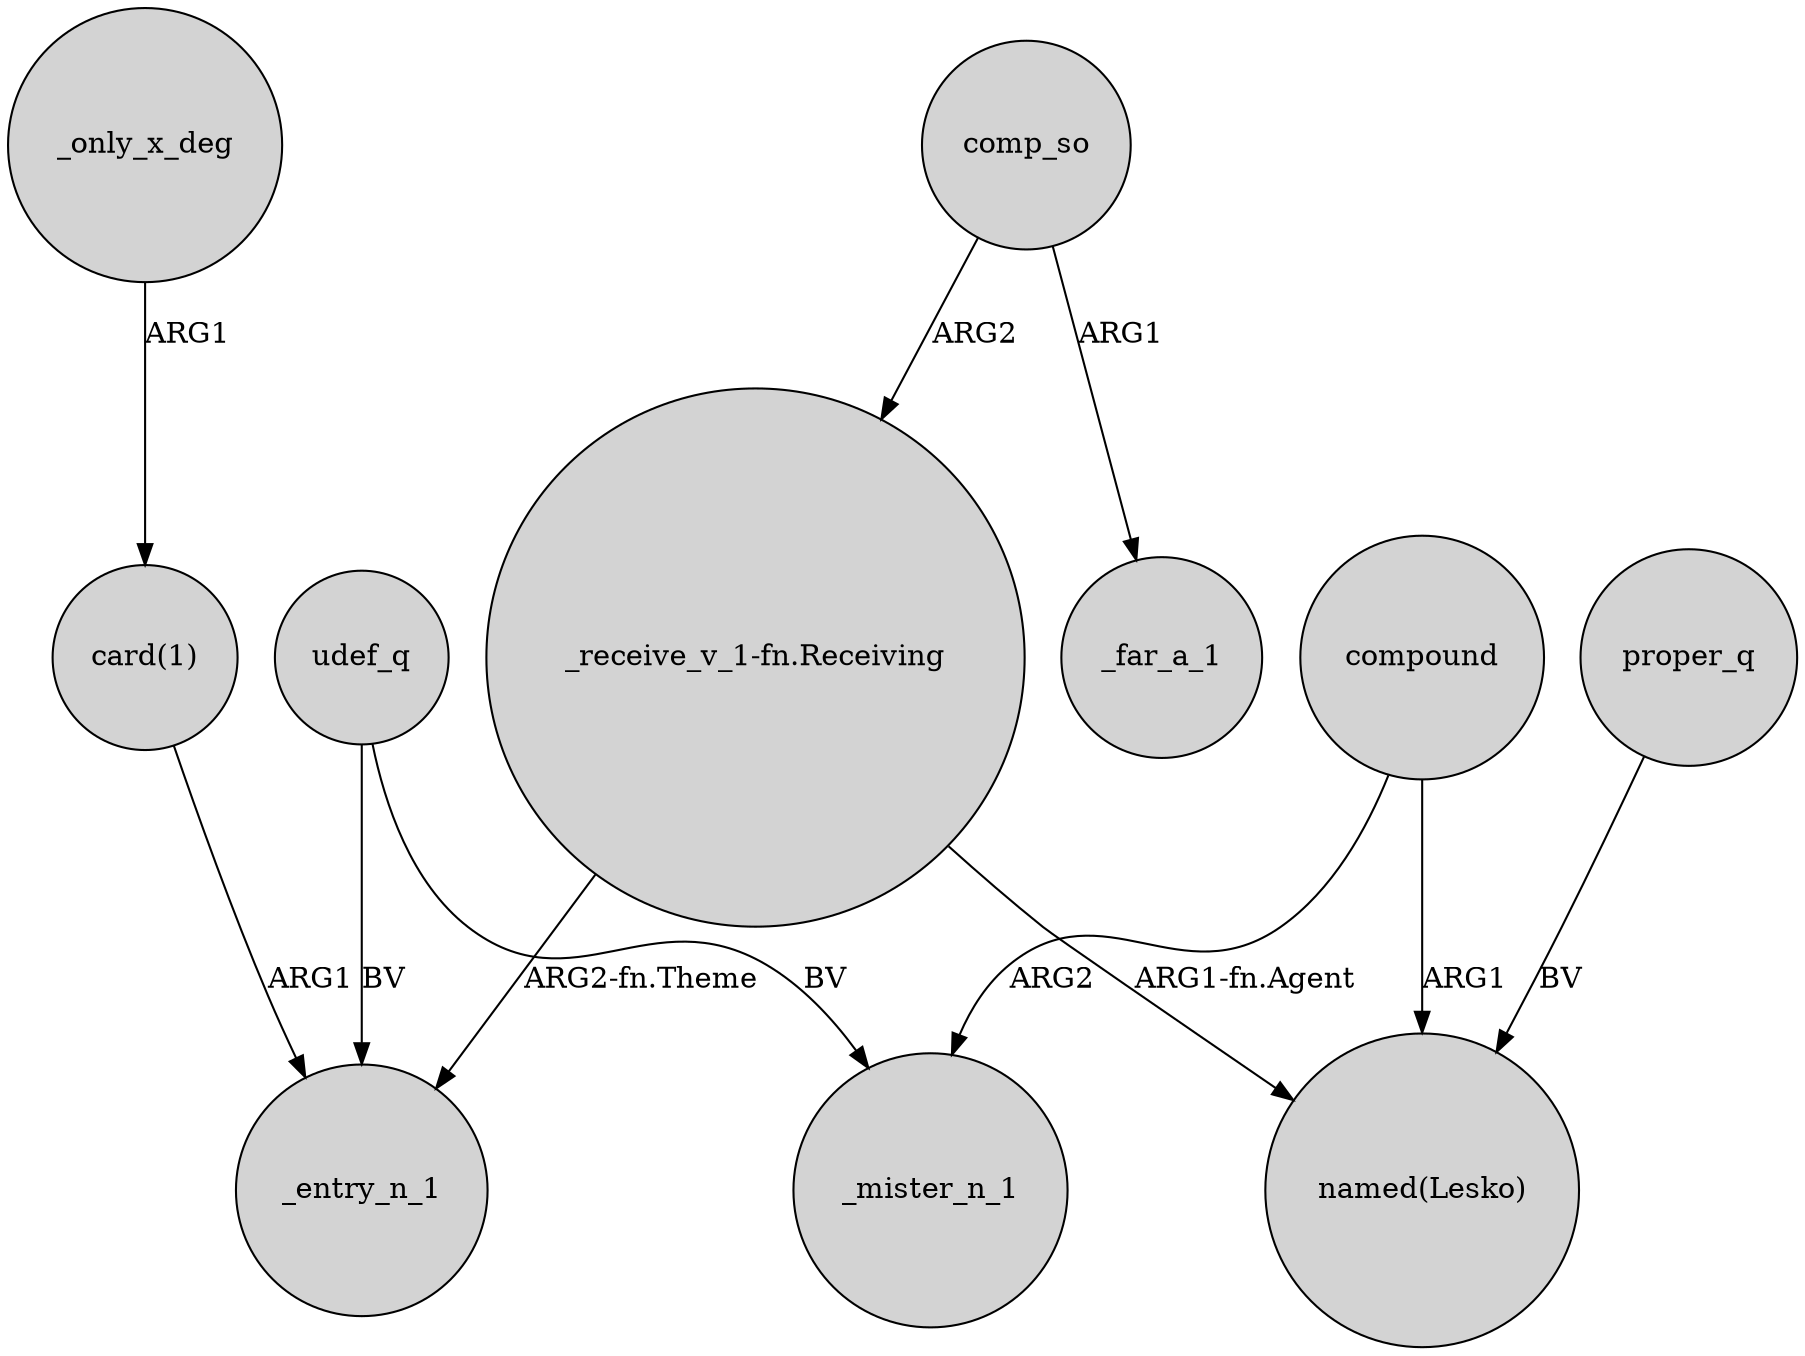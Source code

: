 digraph {
	node [shape=circle style=filled]
	udef_q -> _mister_n_1 [label=BV]
	compound -> "named(Lesko)" [label=ARG1]
	udef_q -> _entry_n_1 [label=BV]
	_only_x_deg -> "card(1)" [label=ARG1]
	"_receive_v_1-fn.Receiving" -> "named(Lesko)" [label="ARG1-fn.Agent"]
	comp_so -> "_receive_v_1-fn.Receiving" [label=ARG2]
	compound -> _mister_n_1 [label=ARG2]
	"_receive_v_1-fn.Receiving" -> _entry_n_1 [label="ARG2-fn.Theme"]
	comp_so -> _far_a_1 [label=ARG1]
	proper_q -> "named(Lesko)" [label=BV]
	"card(1)" -> _entry_n_1 [label=ARG1]
}
